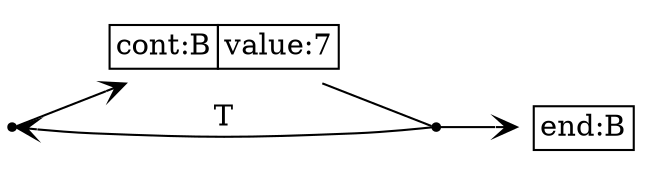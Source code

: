 digraph G {
  rankdir = LR;
  node [shape=plaintext];
  edge [arrowhead=vee];

  n0 [shape=point];
  n1 [label=<
    <TABLE BORDER="0" CELLBORDER="1" CELLSPACING="0">
      <TR><TD>cont:B</TD><TD>value:7</TD></TR>
    </TABLE>
  >];
  n2 [shape=point];
  n3 [label=<
    <TABLE BORDER="0" CELLBORDER="1" CELLSPACING="0">
      <TR><TD>end:B</TD></TR>
    </TABLE>
  >];

  n2 -> n0 [label="T"];
  n0 -> n1;
  n1 -> n2 [arrowhead=none];
  n2 -> n3;
}